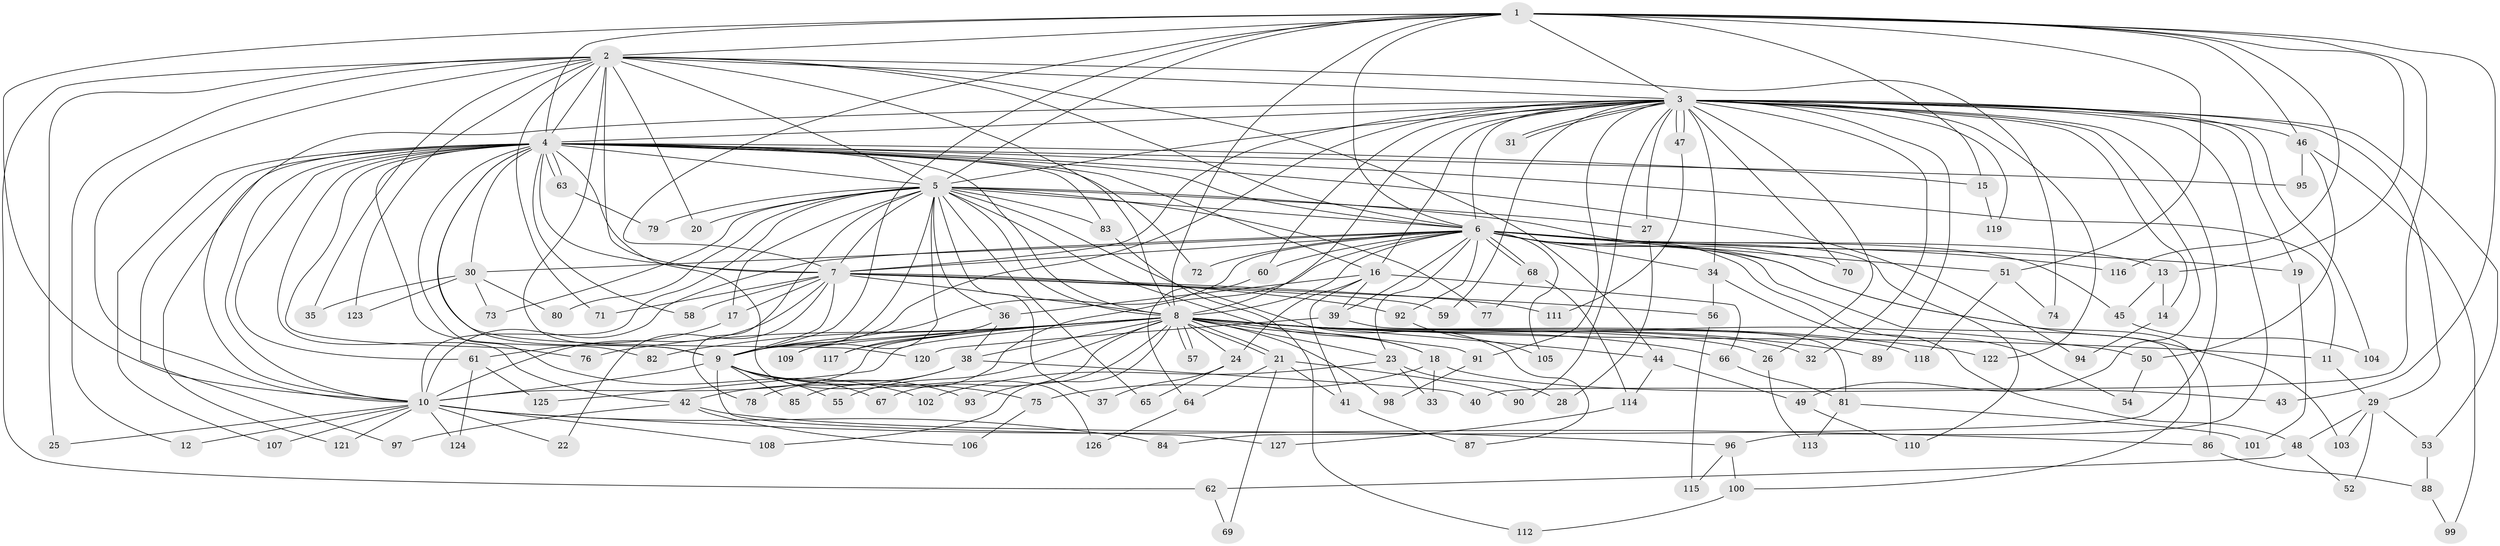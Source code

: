 // coarse degree distribution, {21: 0.02631578947368421, 35: 0.02631578947368421, 4: 0.02631578947368421, 1: 0.3157894736842105, 3: 0.07894736842105263, 2: 0.4473684210526316, 5: 0.07894736842105263}
// Generated by graph-tools (version 1.1) at 2025/17/03/04/25 18:17:17]
// undirected, 127 vertices, 279 edges
graph export_dot {
graph [start="1"]
  node [color=gray90,style=filled];
  1;
  2;
  3;
  4;
  5;
  6;
  7;
  8;
  9;
  10;
  11;
  12;
  13;
  14;
  15;
  16;
  17;
  18;
  19;
  20;
  21;
  22;
  23;
  24;
  25;
  26;
  27;
  28;
  29;
  30;
  31;
  32;
  33;
  34;
  35;
  36;
  37;
  38;
  39;
  40;
  41;
  42;
  43;
  44;
  45;
  46;
  47;
  48;
  49;
  50;
  51;
  52;
  53;
  54;
  55;
  56;
  57;
  58;
  59;
  60;
  61;
  62;
  63;
  64;
  65;
  66;
  67;
  68;
  69;
  70;
  71;
  72;
  73;
  74;
  75;
  76;
  77;
  78;
  79;
  80;
  81;
  82;
  83;
  84;
  85;
  86;
  87;
  88;
  89;
  90;
  91;
  92;
  93;
  94;
  95;
  96;
  97;
  98;
  99;
  100;
  101;
  102;
  103;
  104;
  105;
  106;
  107;
  108;
  109;
  110;
  111;
  112;
  113;
  114;
  115;
  116;
  117;
  118;
  119;
  120;
  121;
  122;
  123;
  124;
  125;
  126;
  127;
  1 -- 2;
  1 -- 3;
  1 -- 4;
  1 -- 5;
  1 -- 6;
  1 -- 7;
  1 -- 8;
  1 -- 9;
  1 -- 10;
  1 -- 13;
  1 -- 15;
  1 -- 40;
  1 -- 43;
  1 -- 46;
  1 -- 51;
  1 -- 116;
  2 -- 3;
  2 -- 4;
  2 -- 5;
  2 -- 6;
  2 -- 7;
  2 -- 8;
  2 -- 9;
  2 -- 10;
  2 -- 12;
  2 -- 20;
  2 -- 25;
  2 -- 35;
  2 -- 44;
  2 -- 62;
  2 -- 71;
  2 -- 74;
  2 -- 123;
  3 -- 4;
  3 -- 5;
  3 -- 6;
  3 -- 7;
  3 -- 8;
  3 -- 9;
  3 -- 10;
  3 -- 14;
  3 -- 16;
  3 -- 19;
  3 -- 26;
  3 -- 27;
  3 -- 29;
  3 -- 31;
  3 -- 31;
  3 -- 32;
  3 -- 34;
  3 -- 46;
  3 -- 47;
  3 -- 47;
  3 -- 49;
  3 -- 53;
  3 -- 59;
  3 -- 60;
  3 -- 70;
  3 -- 84;
  3 -- 89;
  3 -- 90;
  3 -- 91;
  3 -- 96;
  3 -- 104;
  3 -- 119;
  3 -- 122;
  4 -- 5;
  4 -- 6;
  4 -- 7;
  4 -- 8;
  4 -- 9;
  4 -- 10;
  4 -- 11;
  4 -- 15;
  4 -- 16;
  4 -- 30;
  4 -- 42;
  4 -- 58;
  4 -- 61;
  4 -- 63;
  4 -- 63;
  4 -- 72;
  4 -- 76;
  4 -- 82;
  4 -- 83;
  4 -- 94;
  4 -- 95;
  4 -- 97;
  4 -- 102;
  4 -- 107;
  4 -- 120;
  4 -- 121;
  4 -- 126;
  5 -- 6;
  5 -- 7;
  5 -- 8;
  5 -- 9;
  5 -- 10;
  5 -- 17;
  5 -- 18;
  5 -- 20;
  5 -- 27;
  5 -- 36;
  5 -- 37;
  5 -- 65;
  5 -- 73;
  5 -- 77;
  5 -- 78;
  5 -- 79;
  5 -- 80;
  5 -- 83;
  5 -- 87;
  5 -- 109;
  5 -- 110;
  6 -- 7;
  6 -- 8;
  6 -- 9;
  6 -- 10;
  6 -- 13;
  6 -- 19;
  6 -- 23;
  6 -- 30;
  6 -- 34;
  6 -- 39;
  6 -- 45;
  6 -- 51;
  6 -- 54;
  6 -- 60;
  6 -- 68;
  6 -- 68;
  6 -- 70;
  6 -- 72;
  6 -- 85;
  6 -- 86;
  6 -- 92;
  6 -- 100;
  6 -- 103;
  6 -- 105;
  6 -- 116;
  7 -- 8;
  7 -- 9;
  7 -- 10;
  7 -- 17;
  7 -- 22;
  7 -- 56;
  7 -- 58;
  7 -- 59;
  7 -- 71;
  7 -- 92;
  7 -- 111;
  8 -- 9;
  8 -- 10;
  8 -- 11;
  8 -- 18;
  8 -- 21;
  8 -- 21;
  8 -- 23;
  8 -- 24;
  8 -- 26;
  8 -- 32;
  8 -- 38;
  8 -- 44;
  8 -- 50;
  8 -- 55;
  8 -- 57;
  8 -- 57;
  8 -- 66;
  8 -- 67;
  8 -- 76;
  8 -- 82;
  8 -- 89;
  8 -- 91;
  8 -- 93;
  8 -- 98;
  8 -- 108;
  8 -- 109;
  8 -- 117;
  8 -- 118;
  8 -- 122;
  8 -- 125;
  9 -- 10;
  9 -- 55;
  9 -- 67;
  9 -- 75;
  9 -- 85;
  9 -- 93;
  9 -- 127;
  10 -- 12;
  10 -- 22;
  10 -- 25;
  10 -- 84;
  10 -- 86;
  10 -- 107;
  10 -- 108;
  10 -- 121;
  10 -- 124;
  11 -- 29;
  13 -- 14;
  13 -- 45;
  14 -- 94;
  15 -- 119;
  16 -- 24;
  16 -- 36;
  16 -- 39;
  16 -- 41;
  16 -- 66;
  17 -- 61;
  18 -- 33;
  18 -- 43;
  18 -- 75;
  19 -- 101;
  21 -- 41;
  21 -- 64;
  21 -- 69;
  21 -- 90;
  23 -- 28;
  23 -- 33;
  23 -- 102;
  24 -- 37;
  24 -- 65;
  26 -- 113;
  27 -- 28;
  29 -- 48;
  29 -- 52;
  29 -- 53;
  29 -- 103;
  30 -- 35;
  30 -- 73;
  30 -- 80;
  30 -- 123;
  34 -- 48;
  34 -- 56;
  36 -- 38;
  36 -- 117;
  38 -- 40;
  38 -- 42;
  38 -- 78;
  39 -- 81;
  39 -- 120;
  41 -- 87;
  42 -- 96;
  42 -- 97;
  42 -- 106;
  44 -- 49;
  44 -- 114;
  45 -- 104;
  46 -- 50;
  46 -- 95;
  46 -- 99;
  47 -- 111;
  48 -- 52;
  48 -- 62;
  49 -- 110;
  50 -- 54;
  51 -- 74;
  51 -- 118;
  53 -- 88;
  56 -- 115;
  60 -- 64;
  61 -- 124;
  61 -- 125;
  62 -- 69;
  63 -- 79;
  64 -- 126;
  66 -- 81;
  68 -- 77;
  68 -- 114;
  75 -- 106;
  81 -- 101;
  81 -- 113;
  83 -- 112;
  86 -- 88;
  88 -- 99;
  91 -- 98;
  92 -- 105;
  96 -- 100;
  96 -- 115;
  100 -- 112;
  114 -- 127;
}
